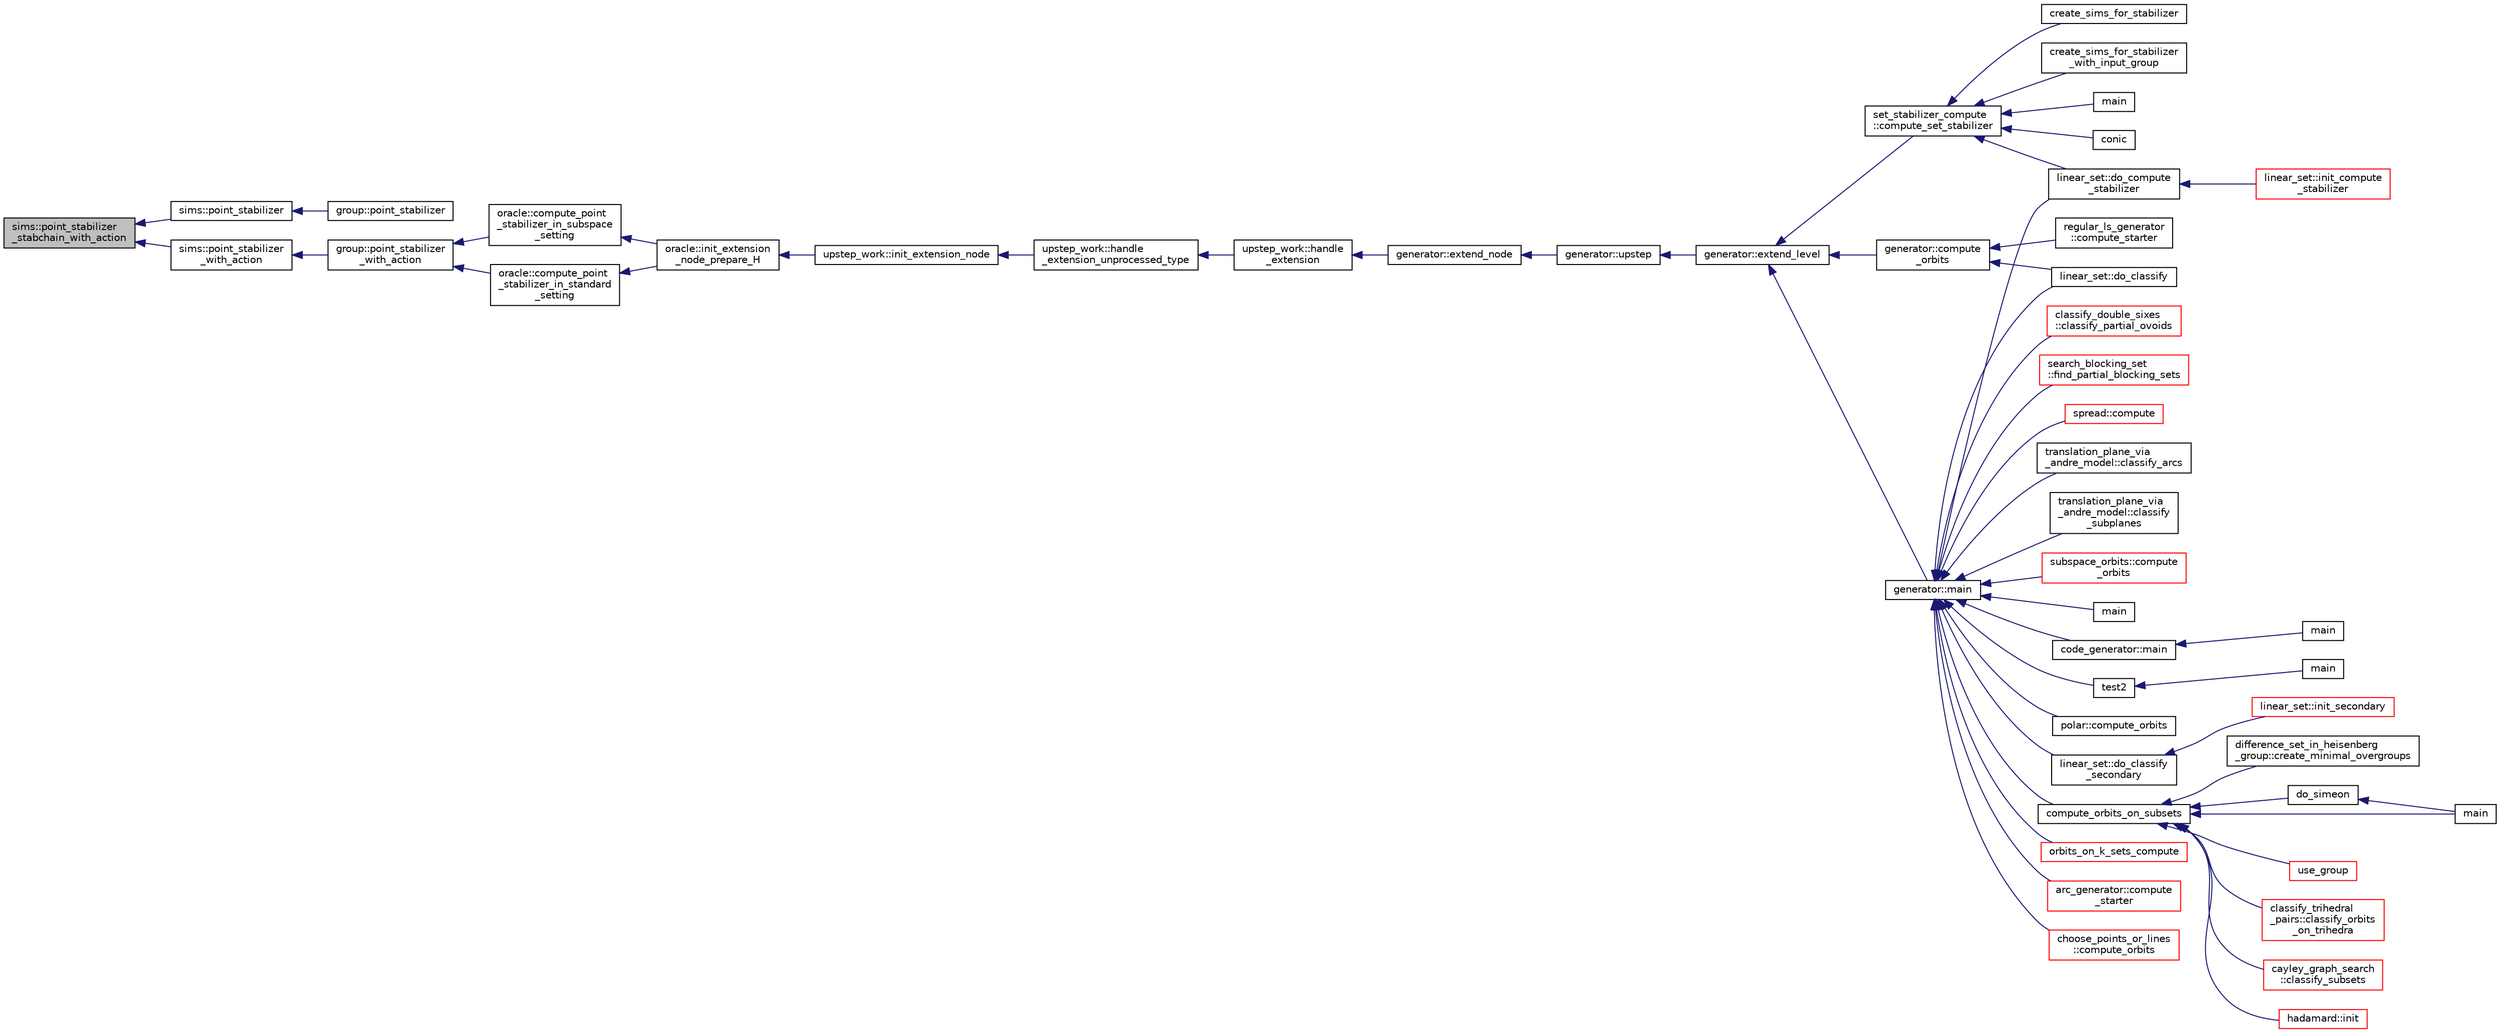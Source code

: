 digraph "sims::point_stabilizer_stabchain_with_action"
{
  edge [fontname="Helvetica",fontsize="10",labelfontname="Helvetica",labelfontsize="10"];
  node [fontname="Helvetica",fontsize="10",shape=record];
  rankdir="LR";
  Node8053 [label="sims::point_stabilizer\l_stabchain_with_action",height=0.2,width=0.4,color="black", fillcolor="grey75", style="filled", fontcolor="black"];
  Node8053 -> Node8054 [dir="back",color="midnightblue",fontsize="10",style="solid",fontname="Helvetica"];
  Node8054 [label="sims::point_stabilizer",height=0.2,width=0.4,color="black", fillcolor="white", style="filled",URL="$d9/df3/classsims.html#ae1e1893dffa372d76135b05dcb0aa700"];
  Node8054 -> Node8055 [dir="back",color="midnightblue",fontsize="10",style="solid",fontname="Helvetica"];
  Node8055 [label="group::point_stabilizer",height=0.2,width=0.4,color="black", fillcolor="white", style="filled",URL="$d1/db7/classgroup.html#a36f1034ef2d4a7d1e7a5aed426bd4d16"];
  Node8053 -> Node8056 [dir="back",color="midnightblue",fontsize="10",style="solid",fontname="Helvetica"];
  Node8056 [label="sims::point_stabilizer\l_with_action",height=0.2,width=0.4,color="black", fillcolor="white", style="filled",URL="$d9/df3/classsims.html#a3c07d7fe18b848f6c62bc4f9616747ed"];
  Node8056 -> Node8057 [dir="back",color="midnightblue",fontsize="10",style="solid",fontname="Helvetica"];
  Node8057 [label="group::point_stabilizer\l_with_action",height=0.2,width=0.4,color="black", fillcolor="white", style="filled",URL="$d1/db7/classgroup.html#a4bf09ea3350d11ee1e0757d0a02ac3cc"];
  Node8057 -> Node8058 [dir="back",color="midnightblue",fontsize="10",style="solid",fontname="Helvetica"];
  Node8058 [label="oracle::compute_point\l_stabilizer_in_subspace\l_setting",height=0.2,width=0.4,color="black", fillcolor="white", style="filled",URL="$d7/da7/classoracle.html#ac88b56b30c84a4b5cd9b75869d468025"];
  Node8058 -> Node8059 [dir="back",color="midnightblue",fontsize="10",style="solid",fontname="Helvetica"];
  Node8059 [label="oracle::init_extension\l_node_prepare_H",height=0.2,width=0.4,color="black", fillcolor="white", style="filled",URL="$d7/da7/classoracle.html#a6a121e9674bbd011685430a95dbc1b77"];
  Node8059 -> Node8060 [dir="back",color="midnightblue",fontsize="10",style="solid",fontname="Helvetica"];
  Node8060 [label="upstep_work::init_extension_node",height=0.2,width=0.4,color="black", fillcolor="white", style="filled",URL="$d2/dd6/classupstep__work.html#ad74931a4c6dc97102d405a755433297d"];
  Node8060 -> Node8061 [dir="back",color="midnightblue",fontsize="10",style="solid",fontname="Helvetica"];
  Node8061 [label="upstep_work::handle\l_extension_unprocessed_type",height=0.2,width=0.4,color="black", fillcolor="white", style="filled",URL="$d2/dd6/classupstep__work.html#a4687dfab87eb7d0646cb79008dd3d32d"];
  Node8061 -> Node8062 [dir="back",color="midnightblue",fontsize="10",style="solid",fontname="Helvetica"];
  Node8062 [label="upstep_work::handle\l_extension",height=0.2,width=0.4,color="black", fillcolor="white", style="filled",URL="$d2/dd6/classupstep__work.html#ad8ba22a74e9884f92e11340b24e6a6d6"];
  Node8062 -> Node8063 [dir="back",color="midnightblue",fontsize="10",style="solid",fontname="Helvetica"];
  Node8063 [label="generator::extend_node",height=0.2,width=0.4,color="black", fillcolor="white", style="filled",URL="$d7/d73/classgenerator.html#ac71fa071cf218f54cdd9306a541744ae"];
  Node8063 -> Node8064 [dir="back",color="midnightblue",fontsize="10",style="solid",fontname="Helvetica"];
  Node8064 [label="generator::upstep",height=0.2,width=0.4,color="black", fillcolor="white", style="filled",URL="$d7/d73/classgenerator.html#ae0f2cebdabc821837f633656d7b0fdfe"];
  Node8064 -> Node8065 [dir="back",color="midnightblue",fontsize="10",style="solid",fontname="Helvetica"];
  Node8065 [label="generator::extend_level",height=0.2,width=0.4,color="black", fillcolor="white", style="filled",URL="$d7/d73/classgenerator.html#a91b84d80ccec0cd2136bc221c30e0f8e"];
  Node8065 -> Node8066 [dir="back",color="midnightblue",fontsize="10",style="solid",fontname="Helvetica"];
  Node8066 [label="set_stabilizer_compute\l::compute_set_stabilizer",height=0.2,width=0.4,color="black", fillcolor="white", style="filled",URL="$d8/dc6/classset__stabilizer__compute.html#ad4f92074322e98c7cd0ed5d4f8486b76"];
  Node8066 -> Node8067 [dir="back",color="midnightblue",fontsize="10",style="solid",fontname="Helvetica"];
  Node8067 [label="main",height=0.2,width=0.4,color="black", fillcolor="white", style="filled",URL="$db/d67/test__hyperoval_8_c.html#a3c04138a5bfe5d72780bb7e82a18e627"];
  Node8066 -> Node8068 [dir="back",color="midnightblue",fontsize="10",style="solid",fontname="Helvetica"];
  Node8068 [label="conic",height=0.2,width=0.4,color="black", fillcolor="white", style="filled",URL="$d4/de8/conic_8_c.html#a96def9474b981a9d5831a9b48d85d652"];
  Node8066 -> Node8069 [dir="back",color="midnightblue",fontsize="10",style="solid",fontname="Helvetica"];
  Node8069 [label="linear_set::do_compute\l_stabilizer",height=0.2,width=0.4,color="black", fillcolor="white", style="filled",URL="$dd/d86/classlinear__set.html#ae8f58ded28fb5370f4459cca42b7463b"];
  Node8069 -> Node8070 [dir="back",color="midnightblue",fontsize="10",style="solid",fontname="Helvetica"];
  Node8070 [label="linear_set::init_compute\l_stabilizer",height=0.2,width=0.4,color="red", fillcolor="white", style="filled",URL="$dd/d86/classlinear__set.html#a0cc3eaec1896fdc977b62e94623b055b"];
  Node8066 -> Node8072 [dir="back",color="midnightblue",fontsize="10",style="solid",fontname="Helvetica"];
  Node8072 [label="create_sims_for_stabilizer",height=0.2,width=0.4,color="black", fillcolor="white", style="filled",URL="$d0/d76/tl__algebra__and__number__theory_8h.html#af2c67d225072549409be710ac3cd30f8"];
  Node8066 -> Node8073 [dir="back",color="midnightblue",fontsize="10",style="solid",fontname="Helvetica"];
  Node8073 [label="create_sims_for_stabilizer\l_with_input_group",height=0.2,width=0.4,color="black", fillcolor="white", style="filled",URL="$d0/d76/tl__algebra__and__number__theory_8h.html#af5482567a8d6ba5c2fe593bf6f7f9a0f"];
  Node8065 -> Node8074 [dir="back",color="midnightblue",fontsize="10",style="solid",fontname="Helvetica"];
  Node8074 [label="generator::compute\l_orbits",height=0.2,width=0.4,color="black", fillcolor="white", style="filled",URL="$d7/d73/classgenerator.html#a23989bc20ecaaed39c4119c758367f40"];
  Node8074 -> Node8075 [dir="back",color="midnightblue",fontsize="10",style="solid",fontname="Helvetica"];
  Node8075 [label="regular_ls_generator\l::compute_starter",height=0.2,width=0.4,color="black", fillcolor="white", style="filled",URL="$d2/dd8/classregular__ls__generator.html#aa38907741058694a73194b02ceb4a53d"];
  Node8074 -> Node8076 [dir="back",color="midnightblue",fontsize="10",style="solid",fontname="Helvetica"];
  Node8076 [label="linear_set::do_classify",height=0.2,width=0.4,color="black", fillcolor="white", style="filled",URL="$dd/d86/classlinear__set.html#a3eb2dbce7fa8b71901dfc12f288ddd0c"];
  Node8065 -> Node8077 [dir="back",color="midnightblue",fontsize="10",style="solid",fontname="Helvetica"];
  Node8077 [label="generator::main",height=0.2,width=0.4,color="black", fillcolor="white", style="filled",URL="$d7/d73/classgenerator.html#a01abff8e9f231bf0d82e2e8e0061f242"];
  Node8077 -> Node8078 [dir="back",color="midnightblue",fontsize="10",style="solid",fontname="Helvetica"];
  Node8078 [label="main",height=0.2,width=0.4,color="black", fillcolor="white", style="filled",URL="$d2/d11/codes_8h.html#a217dbf8b442f20279ea00b898af96f52"];
  Node8077 -> Node8079 [dir="back",color="midnightblue",fontsize="10",style="solid",fontname="Helvetica"];
  Node8079 [label="code_generator::main",height=0.2,width=0.4,color="black", fillcolor="white", style="filled",URL="$db/d37/classcode__generator.html#ab3cf3a306e4032c2b471ac95321c599f"];
  Node8079 -> Node8080 [dir="back",color="midnightblue",fontsize="10",style="solid",fontname="Helvetica"];
  Node8080 [label="main",height=0.2,width=0.4,color="black", fillcolor="white", style="filled",URL="$d4/d4f/codes_8_c.html#a217dbf8b442f20279ea00b898af96f52"];
  Node8077 -> Node8081 [dir="back",color="midnightblue",fontsize="10",style="solid",fontname="Helvetica"];
  Node8081 [label="test2",height=0.2,width=0.4,color="black", fillcolor="white", style="filled",URL="$d9/db0/factor__space_8_c.html#a39d73a812e5fd8f1bc111e948368cb10"];
  Node8081 -> Node8082 [dir="back",color="midnightblue",fontsize="10",style="solid",fontname="Helvetica"];
  Node8082 [label="main",height=0.2,width=0.4,color="black", fillcolor="white", style="filled",URL="$d9/db0/factor__space_8_c.html#a3c04138a5bfe5d72780bb7e82a18e627"];
  Node8077 -> Node8083 [dir="back",color="midnightblue",fontsize="10",style="solid",fontname="Helvetica"];
  Node8083 [label="polar::compute_orbits",height=0.2,width=0.4,color="black", fillcolor="white", style="filled",URL="$da/d1c/classpolar.html#ac4c3c4f95d14c74ff4a3ec3f3479a1da"];
  Node8077 -> Node8076 [dir="back",color="midnightblue",fontsize="10",style="solid",fontname="Helvetica"];
  Node8077 -> Node8084 [dir="back",color="midnightblue",fontsize="10",style="solid",fontname="Helvetica"];
  Node8084 [label="linear_set::do_classify\l_secondary",height=0.2,width=0.4,color="black", fillcolor="white", style="filled",URL="$dd/d86/classlinear__set.html#a47eb7f9995f3343abd3bdfbf9a9a9162"];
  Node8084 -> Node8085 [dir="back",color="midnightblue",fontsize="10",style="solid",fontname="Helvetica"];
  Node8085 [label="linear_set::init_secondary",height=0.2,width=0.4,color="red", fillcolor="white", style="filled",URL="$dd/d86/classlinear__set.html#a7bf8cd7805559b5762921687a7c1ed97"];
  Node8077 -> Node8069 [dir="back",color="midnightblue",fontsize="10",style="solid",fontname="Helvetica"];
  Node8077 -> Node8087 [dir="back",color="midnightblue",fontsize="10",style="solid",fontname="Helvetica"];
  Node8087 [label="compute_orbits_on_subsets",height=0.2,width=0.4,color="black", fillcolor="white", style="filled",URL="$d3/d35/snakes__and__ladders__global_8_c.html#af33697aede0480110b1227f727252637"];
  Node8087 -> Node8088 [dir="back",color="midnightblue",fontsize="10",style="solid",fontname="Helvetica"];
  Node8088 [label="cayley_graph_search\l::classify_subsets",height=0.2,width=0.4,color="red", fillcolor="white", style="filled",URL="$de/dae/classcayley__graph__search.html#a4cf8a90752e018a281481ac80ad52c4b"];
  Node8087 -> Node8091 [dir="back",color="midnightblue",fontsize="10",style="solid",fontname="Helvetica"];
  Node8091 [label="hadamard::init",height=0.2,width=0.4,color="red", fillcolor="white", style="filled",URL="$d7/dbb/classhadamard.html#a16af359850b8bdd0d2a73e260d496c33"];
  Node8087 -> Node8093 [dir="back",color="midnightblue",fontsize="10",style="solid",fontname="Helvetica"];
  Node8093 [label="difference_set_in_heisenberg\l_group::create_minimal_overgroups",height=0.2,width=0.4,color="black", fillcolor="white", style="filled",URL="$de/d8a/classdifference__set__in__heisenberg__group.html#a9bde5ad5da3ebaebf98fbfd3e8110b79"];
  Node8087 -> Node8094 [dir="back",color="midnightblue",fontsize="10",style="solid",fontname="Helvetica"];
  Node8094 [label="main",height=0.2,width=0.4,color="black", fillcolor="white", style="filled",URL="$d5/d13/simeon_8_c.html#ae66f6b31b5ad750f1fe042a706a4e3d4"];
  Node8087 -> Node8095 [dir="back",color="midnightblue",fontsize="10",style="solid",fontname="Helvetica"];
  Node8095 [label="do_simeon",height=0.2,width=0.4,color="black", fillcolor="white", style="filled",URL="$d5/d13/simeon_8_c.html#a36cf3f9cb484fa44da7a7dfcbe9385d0"];
  Node8095 -> Node8094 [dir="back",color="midnightblue",fontsize="10",style="solid",fontname="Helvetica"];
  Node8087 -> Node8096 [dir="back",color="midnightblue",fontsize="10",style="solid",fontname="Helvetica"];
  Node8096 [label="use_group",height=0.2,width=0.4,color="red", fillcolor="white", style="filled",URL="$d9/d9f/all__cliques_8_c.html#aba62531e97173264c39afe2c7857af31"];
  Node8087 -> Node8098 [dir="back",color="midnightblue",fontsize="10",style="solid",fontname="Helvetica"];
  Node8098 [label="classify_trihedral\l_pairs::classify_orbits\l_on_trihedra",height=0.2,width=0.4,color="red", fillcolor="white", style="filled",URL="$d1/d21/classclassify__trihedral__pairs.html#a99625621bfba4bb65b3d60304b306539"];
  Node8077 -> Node8105 [dir="back",color="midnightblue",fontsize="10",style="solid",fontname="Helvetica"];
  Node8105 [label="orbits_on_k_sets_compute",height=0.2,width=0.4,color="red", fillcolor="white", style="filled",URL="$d3/d35/snakes__and__ladders__global_8_c.html#a96743526b15703539d544499276aaa71"];
  Node8077 -> Node8116 [dir="back",color="midnightblue",fontsize="10",style="solid",fontname="Helvetica"];
  Node8116 [label="arc_generator::compute\l_starter",height=0.2,width=0.4,color="red", fillcolor="white", style="filled",URL="$d4/d21/classarc__generator.html#aad1dcec3a1c302e743d574bd1ac857d9"];
  Node8077 -> Node8121 [dir="back",color="midnightblue",fontsize="10",style="solid",fontname="Helvetica"];
  Node8121 [label="choose_points_or_lines\l::compute_orbits",height=0.2,width=0.4,color="red", fillcolor="white", style="filled",URL="$d6/d75/classchoose__points__or__lines.html#adc353e2d41dc8a39563322c8cdd85f61"];
  Node8077 -> Node8123 [dir="back",color="midnightblue",fontsize="10",style="solid",fontname="Helvetica"];
  Node8123 [label="classify_double_sixes\l::classify_partial_ovoids",height=0.2,width=0.4,color="red", fillcolor="white", style="filled",URL="$dd/d23/classclassify__double__sixes.html#a2253fca143a0e8a3e39655eb05668ae9"];
  Node8077 -> Node8125 [dir="back",color="midnightblue",fontsize="10",style="solid",fontname="Helvetica"];
  Node8125 [label="search_blocking_set\l::find_partial_blocking_sets",height=0.2,width=0.4,color="red", fillcolor="white", style="filled",URL="$dc/d36/classsearch__blocking__set.html#ad3fdb3d356db75a02c406bc9d4e9e9b6"];
  Node8077 -> Node8127 [dir="back",color="midnightblue",fontsize="10",style="solid",fontname="Helvetica"];
  Node8127 [label="spread::compute",height=0.2,width=0.4,color="red", fillcolor="white", style="filled",URL="$da/dc1/classspread.html#a9674466d3e03b8dad79882299c638a21"];
  Node8077 -> Node8129 [dir="back",color="midnightblue",fontsize="10",style="solid",fontname="Helvetica"];
  Node8129 [label="translation_plane_via\l_andre_model::classify_arcs",height=0.2,width=0.4,color="black", fillcolor="white", style="filled",URL="$d1/dcc/classtranslation__plane__via__andre__model.html#ac8f002e812a8b152d41e806688601c5e"];
  Node8077 -> Node8130 [dir="back",color="midnightblue",fontsize="10",style="solid",fontname="Helvetica"];
  Node8130 [label="translation_plane_via\l_andre_model::classify\l_subplanes",height=0.2,width=0.4,color="black", fillcolor="white", style="filled",URL="$d1/dcc/classtranslation__plane__via__andre__model.html#a794fefa95f0a7f7b887133375988ee55"];
  Node8077 -> Node8131 [dir="back",color="midnightblue",fontsize="10",style="solid",fontname="Helvetica"];
  Node8131 [label="subspace_orbits::compute\l_orbits",height=0.2,width=0.4,color="red", fillcolor="white", style="filled",URL="$d2/d9f/classsubspace__orbits.html#a2778f8d49cde1675de1ef6acfe180b63"];
  Node8057 -> Node8133 [dir="back",color="midnightblue",fontsize="10",style="solid",fontname="Helvetica"];
  Node8133 [label="oracle::compute_point\l_stabilizer_in_standard\l_setting",height=0.2,width=0.4,color="black", fillcolor="white", style="filled",URL="$d7/da7/classoracle.html#afa7b2b71cd2ccbb807a740d6e1085982"];
  Node8133 -> Node8059 [dir="back",color="midnightblue",fontsize="10",style="solid",fontname="Helvetica"];
}
